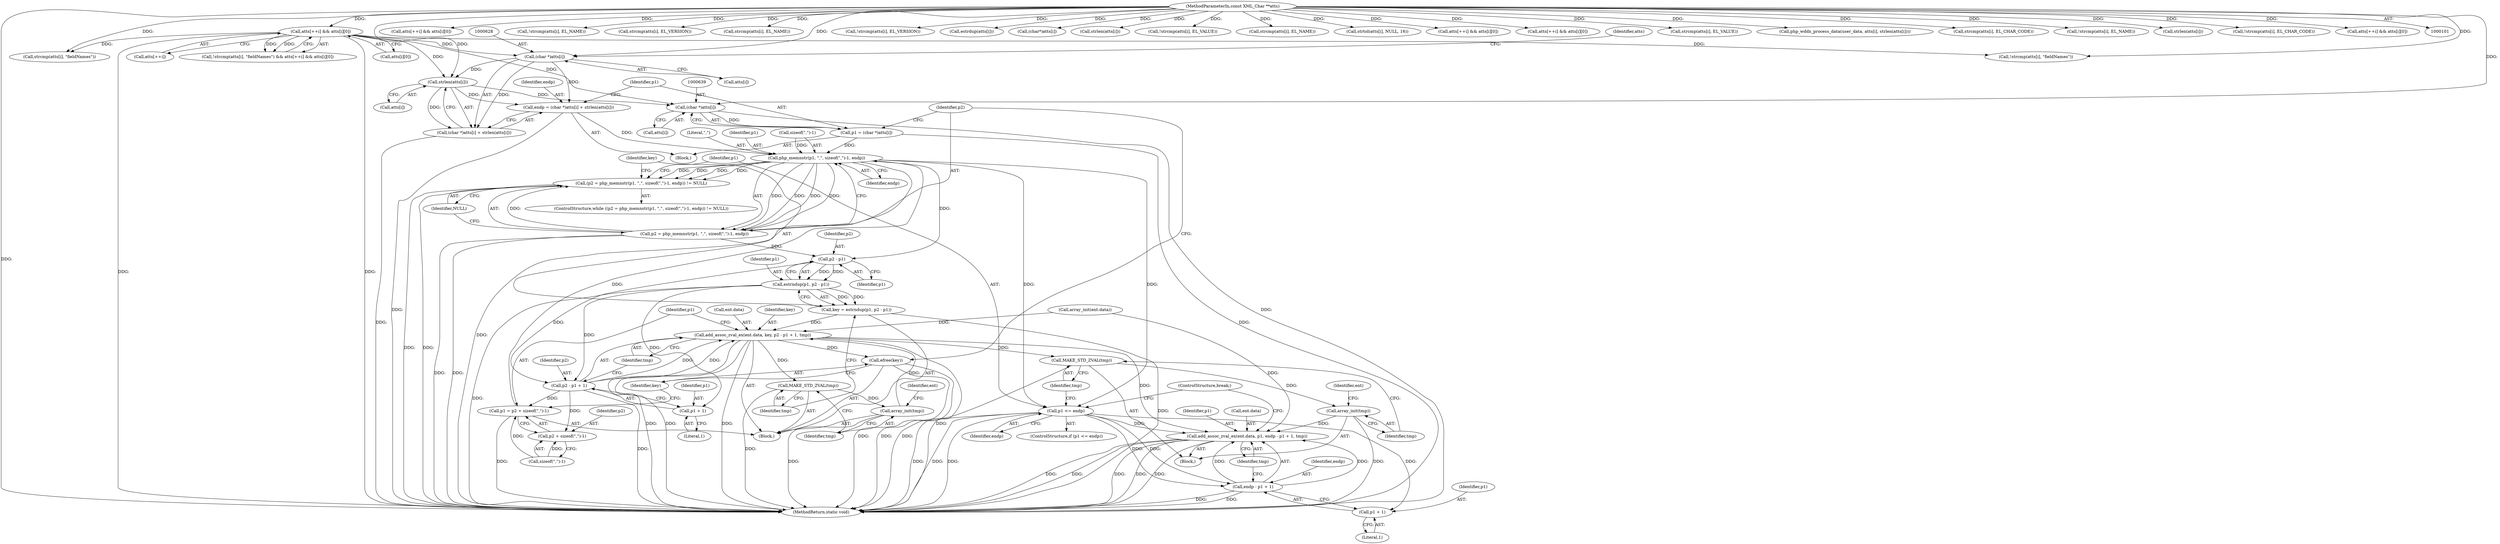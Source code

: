 digraph "1_php-src_c4cca4c20e75359c9a13a1f9a36cb7b4e9601d29?w=1@API" {
"1000632" [label="(Call,strlen(atts[i]))"];
"1000627" [label="(Call,(char *)atts[i])"];
"1000608" [label="(Call,atts[++i] && atts[i][0])"];
"1000104" [label="(MethodParameterIn,const XML_Char **atts)"];
"1000624" [label="(Call,endp = (char *)atts[i] + strlen(atts[i]))"];
"1000647" [label="(Call,php_memnstr(p1, \",\", sizeof(\",\")-1, endp))"];
"1000644" [label="(Call,(p2 = php_memnstr(p1, \",\", sizeof(\",\")-1, endp)) != NULL)"];
"1000645" [label="(Call,p2 = php_memnstr(p1, \",\", sizeof(\",\")-1, endp))"];
"1000661" [label="(Call,p2 - p1)"];
"1000659" [label="(Call,estrndup(p1, p2 - p1))"];
"1000657" [label="(Call,key = estrndup(p1, p2 - p1))"];
"1000668" [label="(Call,add_assoc_zval_ex(ent.data, key, p2 - p1 + 1, tmp))"];
"1000664" [label="(Call,MAKE_STD_ZVAL(tmp))"];
"1000666" [label="(Call,array_init(tmp))"];
"1000687" [label="(Call,efree(key))"];
"1000694" [label="(Call,MAKE_STD_ZVAL(tmp))"];
"1000696" [label="(Call,array_init(tmp))"];
"1000698" [label="(Call,add_assoc_zval_ex(ent.data, p1, endp - p1 + 1, tmp))"];
"1000673" [label="(Call,p2 - p1 + 1)"];
"1000679" [label="(Call,p1 = p2 + sizeof(\",\")-1)"];
"1000681" [label="(Call,p2 + sizeof(\",\")-1)"];
"1000675" [label="(Call,p1 + 1)"];
"1000690" [label="(Call,p1 <= endp)"];
"1000703" [label="(Call,endp - p1 + 1)"];
"1000705" [label="(Call,p1 + 1)"];
"1000626" [label="(Call,(char *)atts[i] + strlen(atts[i]))"];
"1000638" [label="(Call,(char *)atts[i])"];
"1000636" [label="(Call,p1 = (char *)atts[i])"];
"1000678" [label="(Identifier,tmp)"];
"1000687" [label="(Call,efree(key))"];
"1000362" [label="(Call,atts[++i] && atts[i][0])"];
"1000700" [label="(Identifier,ent)"];
"1000703" [label="(Call,endp - p1 + 1)"];
"1000864" [label="(MethodReturn,static void)"];
"1000692" [label="(Identifier,endp)"];
"1000532" [label="(Call,!strcmp(atts[i], EL_NAME))"];
"1000695" [label="(Identifier,tmp)"];
"1000134" [label="(Call,strcmp(atts[i], EL_VERSION))"];
"1000689" [label="(ControlStructure,if (p1 <= endp))"];
"1000708" [label="(Identifier,tmp)"];
"1000658" [label="(Identifier,key)"];
"1000757" [label="(Call,strcmp(atts[i], EL_NAME))"];
"1000696" [label="(Call,array_init(tmp))"];
"1000602" [label="(Call,!strcmp(atts[i], \"fieldNames\"))"];
"1000133" [label="(Call,!strcmp(atts[i], EL_VERSION))"];
"1000644" [label="(Call,(p2 = php_memnstr(p1, \",\", sizeof(\",\")-1, endp)) != NULL)"];
"1000561" [label="(Call,estrdup(atts[i]))"];
"1000693" [label="(Block,)"];
"1000584" [label="(Call,array_init(ent.data))"];
"1000613" [label="(Call,atts[i][0])"];
"1000797" [label="(Call,(char*)atts[i])"];
"1000803" [label="(Call,strlen(atts[i]))"];
"1000625" [label="(Identifier,endp)"];
"1000669" [label="(Call,ent.data)"];
"1000662" [label="(Identifier,p2)"];
"1000356" [label="(Call,!strcmp(atts[i], EL_VALUE))"];
"1000104" [label="(MethodParameterIn,const XML_Char **atts)"];
"1000533" [label="(Call,strcmp(atts[i], EL_NAME))"];
"1000643" [label="(ControlStructure,while ((p2 = php_memnstr(p1, \",\", sizeof(\",\")-1, endp)) != NULL))"];
"1000629" [label="(Call,atts[i])"];
"1000281" [label="(Call,strtol(atts[i], NULL, 16))"];
"1000640" [label="(Call,atts[i])"];
"1000670" [label="(Identifier,ent)"];
"1000702" [label="(Identifier,p1)"];
"1000646" [label="(Identifier,p2)"];
"1000672" [label="(Identifier,key)"];
"1000655" [label="(Identifier,NULL)"];
"1000609" [label="(Call,atts[++i])"];
"1000681" [label="(Call,p2 + sizeof(\",\")-1)"];
"1000660" [label="(Identifier,p1)"];
"1000657" [label="(Call,key = estrndup(p1, p2 - p1))"];
"1000627" [label="(Call,(char *)atts[i])"];
"1000677" [label="(Literal,1)"];
"1000762" [label="(Call,atts[++i] && atts[i][0])"];
"1000679" [label="(Call,p1 = p2 + sizeof(\",\")-1)"];
"1000649" [label="(Literal,\",\")"];
"1000262" [label="(Call,atts[++i] && atts[i][0])"];
"1000673" [label="(Call,p2 - p1 + 1)"];
"1000603" [label="(Call,strcmp(atts[i], \"fieldNames\"))"];
"1000357" [label="(Call,strcmp(atts[i], EL_VALUE))"];
"1000699" [label="(Call,ent.data)"];
"1000401" [label="(Call,php_wddx_process_data(user_data, atts[i], strlen(atts[i])))"];
"1000707" [label="(Literal,1)"];
"1000257" [label="(Call,strcmp(atts[i], EL_CHAR_CODE))"];
"1000676" [label="(Identifier,p1)"];
"1000648" [label="(Identifier,p1)"];
"1000601" [label="(Call,!strcmp(atts[i], \"fieldNames\") && atts[++i] && atts[i][0])"];
"1000667" [label="(Identifier,tmp)"];
"1000645" [label="(Call,p2 = php_memnstr(p1, \",\", sizeof(\",\")-1, endp))"];
"1000690" [label="(Call,p1 <= endp)"];
"1000663" [label="(Identifier,p1)"];
"1000756" [label="(Call,!strcmp(atts[i], EL_NAME))"];
"1000618" [label="(Block,)"];
"1000682" [label="(Identifier,p2)"];
"1000632" [label="(Call,strlen(atts[i]))"];
"1000668" [label="(Call,add_assoc_zval_ex(ent.data, key, p2 - p1 + 1, tmp))"];
"1000406" [label="(Call,strlen(atts[i]))"];
"1000633" [label="(Call,atts[i])"];
"1000647" [label="(Call,php_memnstr(p1, \",\", sizeof(\",\")-1, endp))"];
"1000659" [label="(Call,estrndup(p1, p2 - p1))"];
"1000697" [label="(Identifier,tmp)"];
"1000638" [label="(Call,(char *)atts[i])"];
"1000256" [label="(Call,!strcmp(atts[i], EL_CHAR_CODE))"];
"1000698" [label="(Call,add_assoc_zval_ex(ent.data, p1, endp - p1 + 1, tmp))"];
"1000656" [label="(Block,)"];
"1000626" [label="(Call,(char *)atts[i] + strlen(atts[i]))"];
"1000706" [label="(Identifier,p1)"];
"1000691" [label="(Identifier,p1)"];
"1000675" [label="(Call,p1 + 1)"];
"1000538" [label="(Call,atts[++i] && atts[i][0])"];
"1000637" [label="(Identifier,p1)"];
"1000705" [label="(Call,p1 + 1)"];
"1000688" [label="(Identifier,key)"];
"1000634" [label="(Identifier,atts)"];
"1000650" [label="(Call,sizeof(\",\")-1)"];
"1000666" [label="(Call,array_init(tmp))"];
"1000654" [label="(Identifier,endp)"];
"1000636" [label="(Call,p1 = (char *)atts[i])"];
"1000680" [label="(Identifier,p1)"];
"1000665" [label="(Identifier,tmp)"];
"1000664" [label="(Call,MAKE_STD_ZVAL(tmp))"];
"1000683" [label="(Call,sizeof(\",\")-1)"];
"1000661" [label="(Call,p2 - p1)"];
"1000624" [label="(Call,endp = (char *)atts[i] + strlen(atts[i]))"];
"1000709" [label="(ControlStructure,break;)"];
"1000704" [label="(Identifier,endp)"];
"1000674" [label="(Identifier,p2)"];
"1000608" [label="(Call,atts[++i] && atts[i][0])"];
"1000694" [label="(Call,MAKE_STD_ZVAL(tmp))"];
"1000632" -> "1000626"  [label="AST: "];
"1000632" -> "1000633"  [label="CFG: "];
"1000633" -> "1000632"  [label="AST: "];
"1000626" -> "1000632"  [label="CFG: "];
"1000632" -> "1000624"  [label="DDG: "];
"1000632" -> "1000626"  [label="DDG: "];
"1000627" -> "1000632"  [label="DDG: "];
"1000608" -> "1000632"  [label="DDG: "];
"1000104" -> "1000632"  [label="DDG: "];
"1000632" -> "1000638"  [label="DDG: "];
"1000627" -> "1000626"  [label="AST: "];
"1000627" -> "1000629"  [label="CFG: "];
"1000628" -> "1000627"  [label="AST: "];
"1000629" -> "1000627"  [label="AST: "];
"1000634" -> "1000627"  [label="CFG: "];
"1000627" -> "1000624"  [label="DDG: "];
"1000627" -> "1000626"  [label="DDG: "];
"1000608" -> "1000627"  [label="DDG: "];
"1000104" -> "1000627"  [label="DDG: "];
"1000608" -> "1000601"  [label="AST: "];
"1000608" -> "1000609"  [label="CFG: "];
"1000608" -> "1000613"  [label="CFG: "];
"1000609" -> "1000608"  [label="AST: "];
"1000613" -> "1000608"  [label="AST: "];
"1000601" -> "1000608"  [label="CFG: "];
"1000608" -> "1000864"  [label="DDG: "];
"1000608" -> "1000864"  [label="DDG: "];
"1000608" -> "1000602"  [label="DDG: "];
"1000608" -> "1000603"  [label="DDG: "];
"1000608" -> "1000601"  [label="DDG: "];
"1000608" -> "1000601"  [label="DDG: "];
"1000104" -> "1000608"  [label="DDG: "];
"1000608" -> "1000638"  [label="DDG: "];
"1000104" -> "1000101"  [label="AST: "];
"1000104" -> "1000864"  [label="DDG: "];
"1000104" -> "1000133"  [label="DDG: "];
"1000104" -> "1000134"  [label="DDG: "];
"1000104" -> "1000256"  [label="DDG: "];
"1000104" -> "1000257"  [label="DDG: "];
"1000104" -> "1000262"  [label="DDG: "];
"1000104" -> "1000281"  [label="DDG: "];
"1000104" -> "1000356"  [label="DDG: "];
"1000104" -> "1000357"  [label="DDG: "];
"1000104" -> "1000362"  [label="DDG: "];
"1000104" -> "1000401"  [label="DDG: "];
"1000104" -> "1000406"  [label="DDG: "];
"1000104" -> "1000532"  [label="DDG: "];
"1000104" -> "1000533"  [label="DDG: "];
"1000104" -> "1000538"  [label="DDG: "];
"1000104" -> "1000561"  [label="DDG: "];
"1000104" -> "1000602"  [label="DDG: "];
"1000104" -> "1000603"  [label="DDG: "];
"1000104" -> "1000638"  [label="DDG: "];
"1000104" -> "1000756"  [label="DDG: "];
"1000104" -> "1000757"  [label="DDG: "];
"1000104" -> "1000762"  [label="DDG: "];
"1000104" -> "1000797"  [label="DDG: "];
"1000104" -> "1000803"  [label="DDG: "];
"1000624" -> "1000618"  [label="AST: "];
"1000624" -> "1000626"  [label="CFG: "];
"1000625" -> "1000624"  [label="AST: "];
"1000626" -> "1000624"  [label="AST: "];
"1000637" -> "1000624"  [label="CFG: "];
"1000624" -> "1000864"  [label="DDG: "];
"1000624" -> "1000647"  [label="DDG: "];
"1000647" -> "1000645"  [label="AST: "];
"1000647" -> "1000654"  [label="CFG: "];
"1000648" -> "1000647"  [label="AST: "];
"1000649" -> "1000647"  [label="AST: "];
"1000650" -> "1000647"  [label="AST: "];
"1000654" -> "1000647"  [label="AST: "];
"1000645" -> "1000647"  [label="CFG: "];
"1000647" -> "1000864"  [label="DDG: "];
"1000647" -> "1000644"  [label="DDG: "];
"1000647" -> "1000644"  [label="DDG: "];
"1000647" -> "1000644"  [label="DDG: "];
"1000647" -> "1000644"  [label="DDG: "];
"1000647" -> "1000645"  [label="DDG: "];
"1000647" -> "1000645"  [label="DDG: "];
"1000647" -> "1000645"  [label="DDG: "];
"1000647" -> "1000645"  [label="DDG: "];
"1000679" -> "1000647"  [label="DDG: "];
"1000636" -> "1000647"  [label="DDG: "];
"1000650" -> "1000647"  [label="DDG: "];
"1000647" -> "1000661"  [label="DDG: "];
"1000647" -> "1000690"  [label="DDG: "];
"1000647" -> "1000690"  [label="DDG: "];
"1000644" -> "1000643"  [label="AST: "];
"1000644" -> "1000655"  [label="CFG: "];
"1000645" -> "1000644"  [label="AST: "];
"1000655" -> "1000644"  [label="AST: "];
"1000658" -> "1000644"  [label="CFG: "];
"1000691" -> "1000644"  [label="CFG: "];
"1000644" -> "1000864"  [label="DDG: "];
"1000644" -> "1000864"  [label="DDG: "];
"1000645" -> "1000644"  [label="DDG: "];
"1000646" -> "1000645"  [label="AST: "];
"1000655" -> "1000645"  [label="CFG: "];
"1000645" -> "1000864"  [label="DDG: "];
"1000645" -> "1000864"  [label="DDG: "];
"1000645" -> "1000661"  [label="DDG: "];
"1000661" -> "1000659"  [label="AST: "];
"1000661" -> "1000663"  [label="CFG: "];
"1000662" -> "1000661"  [label="AST: "];
"1000663" -> "1000661"  [label="AST: "];
"1000659" -> "1000661"  [label="CFG: "];
"1000661" -> "1000659"  [label="DDG: "];
"1000661" -> "1000659"  [label="DDG: "];
"1000661" -> "1000673"  [label="DDG: "];
"1000659" -> "1000657"  [label="AST: "];
"1000660" -> "1000659"  [label="AST: "];
"1000657" -> "1000659"  [label="CFG: "];
"1000659" -> "1000864"  [label="DDG: "];
"1000659" -> "1000657"  [label="DDG: "];
"1000659" -> "1000657"  [label="DDG: "];
"1000659" -> "1000673"  [label="DDG: "];
"1000659" -> "1000675"  [label="DDG: "];
"1000657" -> "1000656"  [label="AST: "];
"1000658" -> "1000657"  [label="AST: "];
"1000665" -> "1000657"  [label="CFG: "];
"1000657" -> "1000864"  [label="DDG: "];
"1000657" -> "1000668"  [label="DDG: "];
"1000668" -> "1000656"  [label="AST: "];
"1000668" -> "1000678"  [label="CFG: "];
"1000669" -> "1000668"  [label="AST: "];
"1000672" -> "1000668"  [label="AST: "];
"1000673" -> "1000668"  [label="AST: "];
"1000678" -> "1000668"  [label="AST: "];
"1000680" -> "1000668"  [label="CFG: "];
"1000668" -> "1000864"  [label="DDG: "];
"1000668" -> "1000864"  [label="DDG: "];
"1000668" -> "1000864"  [label="DDG: "];
"1000668" -> "1000864"  [label="DDG: "];
"1000668" -> "1000664"  [label="DDG: "];
"1000584" -> "1000668"  [label="DDG: "];
"1000673" -> "1000668"  [label="DDG: "];
"1000673" -> "1000668"  [label="DDG: "];
"1000666" -> "1000668"  [label="DDG: "];
"1000668" -> "1000687"  [label="DDG: "];
"1000668" -> "1000694"  [label="DDG: "];
"1000668" -> "1000698"  [label="DDG: "];
"1000664" -> "1000656"  [label="AST: "];
"1000664" -> "1000665"  [label="CFG: "];
"1000665" -> "1000664"  [label="AST: "];
"1000667" -> "1000664"  [label="CFG: "];
"1000664" -> "1000864"  [label="DDG: "];
"1000664" -> "1000666"  [label="DDG: "];
"1000666" -> "1000656"  [label="AST: "];
"1000666" -> "1000667"  [label="CFG: "];
"1000667" -> "1000666"  [label="AST: "];
"1000670" -> "1000666"  [label="CFG: "];
"1000666" -> "1000864"  [label="DDG: "];
"1000687" -> "1000656"  [label="AST: "];
"1000687" -> "1000688"  [label="CFG: "];
"1000688" -> "1000687"  [label="AST: "];
"1000646" -> "1000687"  [label="CFG: "];
"1000687" -> "1000864"  [label="DDG: "];
"1000687" -> "1000864"  [label="DDG: "];
"1000694" -> "1000693"  [label="AST: "];
"1000694" -> "1000695"  [label="CFG: "];
"1000695" -> "1000694"  [label="AST: "];
"1000697" -> "1000694"  [label="CFG: "];
"1000694" -> "1000864"  [label="DDG: "];
"1000694" -> "1000696"  [label="DDG: "];
"1000696" -> "1000693"  [label="AST: "];
"1000696" -> "1000697"  [label="CFG: "];
"1000697" -> "1000696"  [label="AST: "];
"1000700" -> "1000696"  [label="CFG: "];
"1000696" -> "1000864"  [label="DDG: "];
"1000696" -> "1000698"  [label="DDG: "];
"1000698" -> "1000693"  [label="AST: "];
"1000698" -> "1000708"  [label="CFG: "];
"1000699" -> "1000698"  [label="AST: "];
"1000702" -> "1000698"  [label="AST: "];
"1000703" -> "1000698"  [label="AST: "];
"1000708" -> "1000698"  [label="AST: "];
"1000709" -> "1000698"  [label="CFG: "];
"1000698" -> "1000864"  [label="DDG: "];
"1000698" -> "1000864"  [label="DDG: "];
"1000698" -> "1000864"  [label="DDG: "];
"1000698" -> "1000864"  [label="DDG: "];
"1000698" -> "1000864"  [label="DDG: "];
"1000584" -> "1000698"  [label="DDG: "];
"1000690" -> "1000698"  [label="DDG: "];
"1000703" -> "1000698"  [label="DDG: "];
"1000703" -> "1000698"  [label="DDG: "];
"1000673" -> "1000675"  [label="CFG: "];
"1000674" -> "1000673"  [label="AST: "];
"1000675" -> "1000673"  [label="AST: "];
"1000678" -> "1000673"  [label="CFG: "];
"1000673" -> "1000864"  [label="DDG: "];
"1000673" -> "1000679"  [label="DDG: "];
"1000673" -> "1000681"  [label="DDG: "];
"1000679" -> "1000656"  [label="AST: "];
"1000679" -> "1000681"  [label="CFG: "];
"1000680" -> "1000679"  [label="AST: "];
"1000681" -> "1000679"  [label="AST: "];
"1000688" -> "1000679"  [label="CFG: "];
"1000679" -> "1000864"  [label="DDG: "];
"1000683" -> "1000679"  [label="DDG: "];
"1000681" -> "1000683"  [label="CFG: "];
"1000682" -> "1000681"  [label="AST: "];
"1000683" -> "1000681"  [label="AST: "];
"1000683" -> "1000681"  [label="DDG: "];
"1000675" -> "1000677"  [label="CFG: "];
"1000676" -> "1000675"  [label="AST: "];
"1000677" -> "1000675"  [label="AST: "];
"1000690" -> "1000689"  [label="AST: "];
"1000690" -> "1000692"  [label="CFG: "];
"1000691" -> "1000690"  [label="AST: "];
"1000692" -> "1000690"  [label="AST: "];
"1000695" -> "1000690"  [label="CFG: "];
"1000709" -> "1000690"  [label="CFG: "];
"1000690" -> "1000864"  [label="DDG: "];
"1000690" -> "1000864"  [label="DDG: "];
"1000690" -> "1000864"  [label="DDG: "];
"1000690" -> "1000703"  [label="DDG: "];
"1000690" -> "1000703"  [label="DDG: "];
"1000690" -> "1000705"  [label="DDG: "];
"1000703" -> "1000705"  [label="CFG: "];
"1000704" -> "1000703"  [label="AST: "];
"1000705" -> "1000703"  [label="AST: "];
"1000708" -> "1000703"  [label="CFG: "];
"1000703" -> "1000864"  [label="DDG: "];
"1000703" -> "1000864"  [label="DDG: "];
"1000705" -> "1000707"  [label="CFG: "];
"1000706" -> "1000705"  [label="AST: "];
"1000707" -> "1000705"  [label="AST: "];
"1000626" -> "1000864"  [label="DDG: "];
"1000638" -> "1000636"  [label="AST: "];
"1000638" -> "1000640"  [label="CFG: "];
"1000639" -> "1000638"  [label="AST: "];
"1000640" -> "1000638"  [label="AST: "];
"1000636" -> "1000638"  [label="CFG: "];
"1000638" -> "1000864"  [label="DDG: "];
"1000638" -> "1000636"  [label="DDG: "];
"1000636" -> "1000618"  [label="AST: "];
"1000637" -> "1000636"  [label="AST: "];
"1000646" -> "1000636"  [label="CFG: "];
"1000636" -> "1000864"  [label="DDG: "];
}
